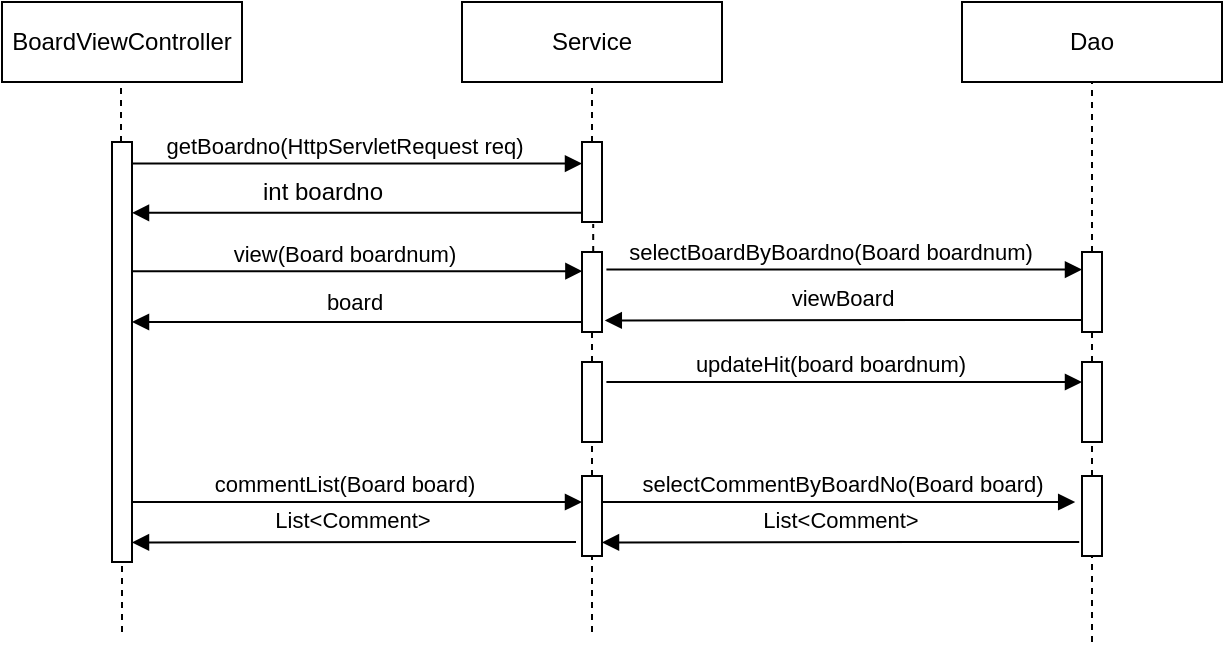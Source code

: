 <mxfile version="13.2.6" type="github">
  <diagram id="mM8BfhB0ug2EMRv0EJna" name="Page-1">
    <mxGraphModel dx="509" dy="577" grid="1" gridSize="10" guides="1" tooltips="1" connect="1" arrows="1" fold="1" page="1" pageScale="1" pageWidth="1100" pageHeight="850" math="0" shadow="0">
      <root>
        <mxCell id="0" />
        <mxCell id="1" parent="0" />
        <mxCell id="t1NXMLt-jvlbNoCUIiNC-1" value="BoardViewController" style="rounded=0;whiteSpace=wrap;html=1;" parent="1" vertex="1">
          <mxGeometry x="140" y="110" width="120" height="40" as="geometry" />
        </mxCell>
        <mxCell id="t1NXMLt-jvlbNoCUIiNC-2" value="Service" style="rounded=0;whiteSpace=wrap;html=1;" parent="1" vertex="1">
          <mxGeometry x="370" y="110" width="130" height="40" as="geometry" />
        </mxCell>
        <mxCell id="t1NXMLt-jvlbNoCUIiNC-3" value="Dao" style="rounded=0;whiteSpace=wrap;html=1;" parent="1" vertex="1">
          <mxGeometry x="620" y="110" width="130" height="40" as="geometry" />
        </mxCell>
        <mxCell id="t1NXMLt-jvlbNoCUIiNC-4" value="" style="endArrow=none;dashed=1;html=1;" parent="1" edge="1">
          <mxGeometry width="50" height="50" relative="1" as="geometry">
            <mxPoint x="199.5" y="180" as="sourcePoint" />
            <mxPoint x="199.5" y="150" as="targetPoint" />
          </mxGeometry>
        </mxCell>
        <mxCell id="t1NXMLt-jvlbNoCUIiNC-5" value="" style="endArrow=none;dashed=1;html=1;" parent="1" target="t1NXMLt-jvlbNoCUIiNC-11" edge="1">
          <mxGeometry width="50" height="50" relative="1" as="geometry">
            <mxPoint x="200" y="425" as="sourcePoint" />
            <mxPoint x="210" y="235" as="targetPoint" />
          </mxGeometry>
        </mxCell>
        <mxCell id="t1NXMLt-jvlbNoCUIiNC-6" value="" style="endArrow=none;dashed=1;html=1;entryX=0.5;entryY=1;entryDx=0;entryDy=0;" parent="1" source="t1NXMLt-jvlbNoCUIiNC-10" target="t1NXMLt-jvlbNoCUIiNC-2" edge="1">
          <mxGeometry width="50" height="50" relative="1" as="geometry">
            <mxPoint x="510" y="180" as="sourcePoint" />
            <mxPoint x="505" y="340" as="targetPoint" />
          </mxGeometry>
        </mxCell>
        <mxCell id="t1NXMLt-jvlbNoCUIiNC-7" value="" style="endArrow=none;dashed=1;html=1;entryX=0.5;entryY=1;entryDx=0;entryDy=0;" parent="1" source="t1NXMLt-jvlbNoCUIiNC-41" target="t1NXMLt-jvlbNoCUIiNC-3" edge="1">
          <mxGeometry width="50" height="50" relative="1" as="geometry">
            <mxPoint x="820" y="415" as="sourcePoint" />
            <mxPoint x="590" y="160" as="targetPoint" />
          </mxGeometry>
        </mxCell>
        <mxCell id="t1NXMLt-jvlbNoCUIiNC-8" value="" style="endArrow=none;dashed=1;html=1;entryX=0.56;entryY=1.025;entryDx=0;entryDy=0;entryPerimeter=0;" parent="1" source="t1NXMLt-jvlbNoCUIiNC-39" target="t1NXMLt-jvlbNoCUIiNC-10" edge="1">
          <mxGeometry width="50" height="50" relative="1" as="geometry">
            <mxPoint x="510" y="425" as="sourcePoint" />
            <mxPoint x="510" y="220" as="targetPoint" />
          </mxGeometry>
        </mxCell>
        <mxCell id="t1NXMLt-jvlbNoCUIiNC-11" value="" style="html=1;points=[];perimeter=orthogonalPerimeter;" parent="1" vertex="1">
          <mxGeometry x="195" y="180" width="10" height="210" as="geometry" />
        </mxCell>
        <mxCell id="t1NXMLt-jvlbNoCUIiNC-16" value="" style="html=1;verticalAlign=bottom;endArrow=block;exitX=0;exitY=0.885;exitDx=0;exitDy=0;exitPerimeter=0;" parent="1" source="t1NXMLt-jvlbNoCUIiNC-10" target="t1NXMLt-jvlbNoCUIiNC-11" edge="1">
          <mxGeometry x="0.035" y="-3" width="80" relative="1" as="geometry">
            <mxPoint x="473" y="216" as="sourcePoint" />
            <mxPoint x="250" y="216" as="targetPoint" />
            <mxPoint as="offset" />
          </mxGeometry>
        </mxCell>
        <mxCell id="t1NXMLt-jvlbNoCUIiNC-39" value="" style="html=1;points=[];perimeter=orthogonalPerimeter;" parent="1" vertex="1">
          <mxGeometry x="430" y="235" width="10" height="40" as="geometry" />
        </mxCell>
        <mxCell id="t1NXMLt-jvlbNoCUIiNC-40" value="" style="endArrow=none;dashed=1;html=1;entryX=0.5;entryY=1;entryDx=0;entryDy=0;" parent="1" source="IkbPE3b386Il1y5BWXdk-5" target="t1NXMLt-jvlbNoCUIiNC-39" edge="1">
          <mxGeometry width="50" height="50" relative="1" as="geometry">
            <mxPoint x="435" y="425" as="sourcePoint" />
            <mxPoint x="510" y="220" as="targetPoint" />
          </mxGeometry>
        </mxCell>
        <mxCell id="t1NXMLt-jvlbNoCUIiNC-41" value="" style="html=1;points=[];perimeter=orthogonalPerimeter;" parent="1" vertex="1">
          <mxGeometry x="680" y="235" width="10" height="40" as="geometry" />
        </mxCell>
        <mxCell id="t1NXMLt-jvlbNoCUIiNC-42" value="" style="endArrow=none;dashed=1;html=1;entryX=0.5;entryY=1;entryDx=0;entryDy=0;" parent="1" source="IkbPE3b386Il1y5BWXdk-7" target="t1NXMLt-jvlbNoCUIiNC-41" edge="1">
          <mxGeometry width="50" height="50" relative="1" as="geometry">
            <mxPoint x="685" y="430" as="sourcePoint" />
            <mxPoint x="820" y="150" as="targetPoint" />
          </mxGeometry>
        </mxCell>
        <mxCell id="t1NXMLt-jvlbNoCUIiNC-10" value="" style="html=1;points=[];perimeter=orthogonalPerimeter;" parent="1" vertex="1">
          <mxGeometry x="430" y="180" width="10" height="40" as="geometry" />
        </mxCell>
        <mxCell id="t1NXMLt-jvlbNoCUIiNC-45" value="getBoardno(HttpServletRequest req)" style="html=1;verticalAlign=bottom;endArrow=block;exitX=0.98;exitY=0.137;exitDx=0;exitDy=0;exitPerimeter=0;" parent="1" target="t1NXMLt-jvlbNoCUIiNC-10" edge="1">
          <mxGeometry x="-0.058" width="80" relative="1" as="geometry">
            <mxPoint x="204.8" y="190.77" as="sourcePoint" />
            <mxPoint x="400" y="190.77" as="targetPoint" />
            <mxPoint as="offset" />
          </mxGeometry>
        </mxCell>
        <mxCell id="t1NXMLt-jvlbNoCUIiNC-52" value="view(Board boardnum)" style="html=1;verticalAlign=bottom;endArrow=block;entryX=0.02;entryY=0.24;entryDx=0;entryDy=0;entryPerimeter=0;" parent="1" source="t1NXMLt-jvlbNoCUIiNC-11" target="t1NXMLt-jvlbNoCUIiNC-39" edge="1">
          <mxGeometry x="-0.058" width="80" relative="1" as="geometry">
            <mxPoint x="247" y="245" as="sourcePoint" />
            <mxPoint x="400" y="249" as="targetPoint" />
            <mxPoint as="offset" />
          </mxGeometry>
        </mxCell>
        <mxCell id="t1NXMLt-jvlbNoCUIiNC-53" value="" style="html=1;verticalAlign=bottom;endArrow=block;" parent="1" source="t1NXMLt-jvlbNoCUIiNC-39" target="t1NXMLt-jvlbNoCUIiNC-11" edge="1">
          <mxGeometry x="0.035" y="-3" width="80" relative="1" as="geometry">
            <mxPoint x="380" y="305" as="sourcePoint" />
            <mxPoint x="260" y="305" as="targetPoint" />
            <mxPoint as="offset" />
            <Array as="points">
              <mxPoint x="340" y="270" />
            </Array>
          </mxGeometry>
        </mxCell>
        <mxCell id="IkbPE3b386Il1y5BWXdk-4" value="board" style="edgeLabel;html=1;align=center;verticalAlign=middle;resizable=0;points=[];" parent="t1NXMLt-jvlbNoCUIiNC-53" vertex="1" connectable="0">
          <mxGeometry x="-0.046" relative="1" as="geometry">
            <mxPoint x="-7" y="-10" as="offset" />
          </mxGeometry>
        </mxCell>
        <mxCell id="t1NXMLt-jvlbNoCUIiNC-55" value="int boardno" style="text;html=1;align=center;verticalAlign=middle;resizable=0;points=[];autosize=1;" parent="1" vertex="1">
          <mxGeometry x="260" y="195" width="80" height="20" as="geometry" />
        </mxCell>
        <mxCell id="t1NXMLt-jvlbNoCUIiNC-56" value="selectBoardByBoardno(Board boardnum)" style="html=1;verticalAlign=bottom;endArrow=block;exitX=1.22;exitY=0.22;exitDx=0;exitDy=0;exitPerimeter=0;" parent="1" source="t1NXMLt-jvlbNoCUIiNC-39" target="t1NXMLt-jvlbNoCUIiNC-41" edge="1">
          <mxGeometry x="-0.058" width="80" relative="1" as="geometry">
            <mxPoint x="439" y="251" as="sourcePoint" />
            <mxPoint x="440" y="259" as="targetPoint" />
            <mxPoint as="offset" />
          </mxGeometry>
        </mxCell>
        <mxCell id="t1NXMLt-jvlbNoCUIiNC-62" value="" style="html=1;verticalAlign=bottom;endArrow=block;entryX=1.14;entryY=0.78;entryDx=0;entryDy=0;entryPerimeter=0;" parent="1" edge="1">
          <mxGeometry x="0.035" y="-3" width="80" relative="1" as="geometry">
            <mxPoint x="680" y="269" as="sourcePoint" />
            <mxPoint x="441.4" y="269.2" as="targetPoint" />
            <mxPoint as="offset" />
            <Array as="points">
              <mxPoint x="610" y="269" />
            </Array>
          </mxGeometry>
        </mxCell>
        <mxCell id="IkbPE3b386Il1y5BWXdk-3" value="viewBoard" style="edgeLabel;html=1;align=center;verticalAlign=middle;resizable=0;points=[];" parent="t1NXMLt-jvlbNoCUIiNC-62" vertex="1" connectable="0">
          <mxGeometry x="-0.085" y="1" relative="1" as="geometry">
            <mxPoint x="-11" y="-12.2" as="offset" />
          </mxGeometry>
        </mxCell>
        <mxCell id="IkbPE3b386Il1y5BWXdk-5" value="" style="html=1;points=[];perimeter=orthogonalPerimeter;" parent="1" vertex="1">
          <mxGeometry x="430" y="290" width="10" height="40" as="geometry" />
        </mxCell>
        <mxCell id="IkbPE3b386Il1y5BWXdk-6" value="" style="endArrow=none;dashed=1;html=1;entryX=0.5;entryY=1;entryDx=0;entryDy=0;" parent="1" target="IkbPE3b386Il1y5BWXdk-5" edge="1" source="BrwcrxvIPHIlKMEiHu7L-1">
          <mxGeometry width="50" height="50" relative="1" as="geometry">
            <mxPoint x="435" y="425" as="sourcePoint" />
            <mxPoint x="435" y="275" as="targetPoint" />
          </mxGeometry>
        </mxCell>
        <mxCell id="IkbPE3b386Il1y5BWXdk-7" value="" style="html=1;points=[];perimeter=orthogonalPerimeter;" parent="1" vertex="1">
          <mxGeometry x="680" y="290" width="10" height="40" as="geometry" />
        </mxCell>
        <mxCell id="IkbPE3b386Il1y5BWXdk-8" value="" style="endArrow=none;dashed=1;html=1;entryX=0.5;entryY=1;entryDx=0;entryDy=0;" parent="1" target="IkbPE3b386Il1y5BWXdk-7" edge="1" source="BrwcrxvIPHIlKMEiHu7L-3">
          <mxGeometry width="50" height="50" relative="1" as="geometry">
            <mxPoint x="685" y="430" as="sourcePoint" />
            <mxPoint x="685" y="275" as="targetPoint" />
          </mxGeometry>
        </mxCell>
        <mxCell id="IkbPE3b386Il1y5BWXdk-9" value="updateHit(board boardnum)" style="html=1;verticalAlign=bottom;endArrow=block;exitX=1.22;exitY=0.22;exitDx=0;exitDy=0;exitPerimeter=0;" parent="1" edge="1">
          <mxGeometry x="-0.058" width="80" relative="1" as="geometry">
            <mxPoint x="442.2" y="300.0" as="sourcePoint" />
            <mxPoint x="680" y="300.0" as="targetPoint" />
            <mxPoint as="offset" />
          </mxGeometry>
        </mxCell>
        <mxCell id="BrwcrxvIPHIlKMEiHu7L-1" value="" style="html=1;points=[];perimeter=orthogonalPerimeter;" vertex="1" parent="1">
          <mxGeometry x="430" y="347" width="10" height="40" as="geometry" />
        </mxCell>
        <mxCell id="BrwcrxvIPHIlKMEiHu7L-2" value="" style="endArrow=none;dashed=1;html=1;entryX=0.5;entryY=1;entryDx=0;entryDy=0;" edge="1" parent="1" target="BrwcrxvIPHIlKMEiHu7L-1">
          <mxGeometry width="50" height="50" relative="1" as="geometry">
            <mxPoint x="435" y="425" as="sourcePoint" />
            <mxPoint x="435" y="330" as="targetPoint" />
          </mxGeometry>
        </mxCell>
        <mxCell id="BrwcrxvIPHIlKMEiHu7L-3" value="" style="html=1;points=[];perimeter=orthogonalPerimeter;" vertex="1" parent="1">
          <mxGeometry x="680" y="347" width="10" height="40" as="geometry" />
        </mxCell>
        <mxCell id="BrwcrxvIPHIlKMEiHu7L-4" value="" style="endArrow=none;dashed=1;html=1;entryX=0.5;entryY=1;entryDx=0;entryDy=0;" edge="1" parent="1" target="BrwcrxvIPHIlKMEiHu7L-3">
          <mxGeometry width="50" height="50" relative="1" as="geometry">
            <mxPoint x="685" y="430" as="sourcePoint" />
            <mxPoint x="685" y="330" as="targetPoint" />
          </mxGeometry>
        </mxCell>
        <mxCell id="BrwcrxvIPHIlKMEiHu7L-5" value="commentList(Board board)" style="html=1;verticalAlign=bottom;endArrow=block;" edge="1" parent="1" target="BrwcrxvIPHIlKMEiHu7L-1">
          <mxGeometry x="-0.058" width="80" relative="1" as="geometry">
            <mxPoint x="205" y="360" as="sourcePoint" />
            <mxPoint x="425" y="360" as="targetPoint" />
            <mxPoint as="offset" />
          </mxGeometry>
        </mxCell>
        <mxCell id="BrwcrxvIPHIlKMEiHu7L-9" value="" style="html=1;verticalAlign=bottom;endArrow=block;entryX=1.14;entryY=0.78;entryDx=0;entryDy=0;entryPerimeter=0;" edge="1" parent="1">
          <mxGeometry x="0.035" y="-3" width="80" relative="1" as="geometry">
            <mxPoint x="678.6" y="380" as="sourcePoint" />
            <mxPoint x="440" y="380.2" as="targetPoint" />
            <mxPoint as="offset" />
            <Array as="points">
              <mxPoint x="608.6" y="380" />
            </Array>
          </mxGeometry>
        </mxCell>
        <mxCell id="BrwcrxvIPHIlKMEiHu7L-10" value="List&amp;lt;Comment&amp;gt;" style="edgeLabel;html=1;align=center;verticalAlign=middle;resizable=0;points=[];" vertex="1" connectable="0" parent="BrwcrxvIPHIlKMEiHu7L-9">
          <mxGeometry x="-0.085" y="1" relative="1" as="geometry">
            <mxPoint x="-11" y="-12.2" as="offset" />
          </mxGeometry>
        </mxCell>
        <mxCell id="BrwcrxvIPHIlKMEiHu7L-11" value="" style="html=1;verticalAlign=bottom;endArrow=block;entryX=1.14;entryY=0.78;entryDx=0;entryDy=0;entryPerimeter=0;exitX=-0.3;exitY=0.825;exitDx=0;exitDy=0;exitPerimeter=0;" edge="1" parent="1" source="BrwcrxvIPHIlKMEiHu7L-1">
          <mxGeometry x="0.035" y="-3" width="80" relative="1" as="geometry">
            <mxPoint x="400" y="380" as="sourcePoint" />
            <mxPoint x="205" y="380.2" as="targetPoint" />
            <mxPoint as="offset" />
            <Array as="points">
              <mxPoint x="373.6" y="380" />
            </Array>
          </mxGeometry>
        </mxCell>
        <mxCell id="BrwcrxvIPHIlKMEiHu7L-12" value="List&amp;lt;Comment&amp;gt;" style="edgeLabel;html=1;align=center;verticalAlign=middle;resizable=0;points=[];" vertex="1" connectable="0" parent="BrwcrxvIPHIlKMEiHu7L-11">
          <mxGeometry x="-0.085" y="1" relative="1" as="geometry">
            <mxPoint x="-11" y="-12.2" as="offset" />
          </mxGeometry>
        </mxCell>
        <mxCell id="BrwcrxvIPHIlKMEiHu7L-13" value="selectCommentByBoardNo(Board board)" style="html=1;verticalAlign=bottom;endArrow=block;entryX=-0.34;entryY=0.325;entryDx=0;entryDy=0;entryPerimeter=0;" edge="1" parent="1" target="BrwcrxvIPHIlKMEiHu7L-3">
          <mxGeometry x="0.014" width="80" relative="1" as="geometry">
            <mxPoint x="440" y="360" as="sourcePoint" />
            <mxPoint x="665" y="360" as="targetPoint" />
            <mxPoint as="offset" />
          </mxGeometry>
        </mxCell>
      </root>
    </mxGraphModel>
  </diagram>
</mxfile>
